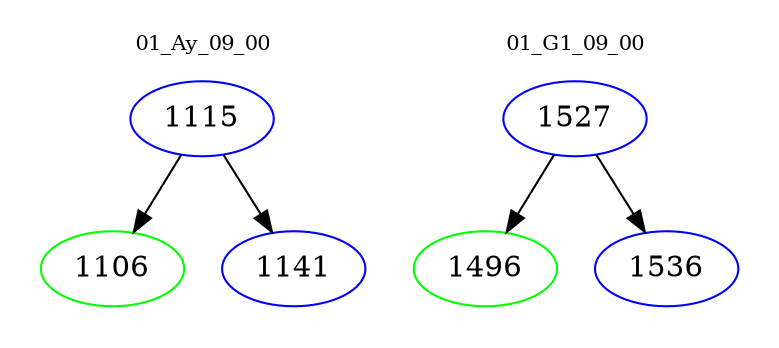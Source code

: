 digraph{
subgraph cluster_0 {
color = white
label = "01_Ay_09_00";
fontsize=10;
T0_1115 [label="1115", color="blue"]
T0_1115 -> T0_1106 [color="black"]
T0_1106 [label="1106", color="green"]
T0_1115 -> T0_1141 [color="black"]
T0_1141 [label="1141", color="blue"]
}
subgraph cluster_1 {
color = white
label = "01_G1_09_00";
fontsize=10;
T1_1527 [label="1527", color="blue"]
T1_1527 -> T1_1496 [color="black"]
T1_1496 [label="1496", color="green"]
T1_1527 -> T1_1536 [color="black"]
T1_1536 [label="1536", color="blue"]
}
}
